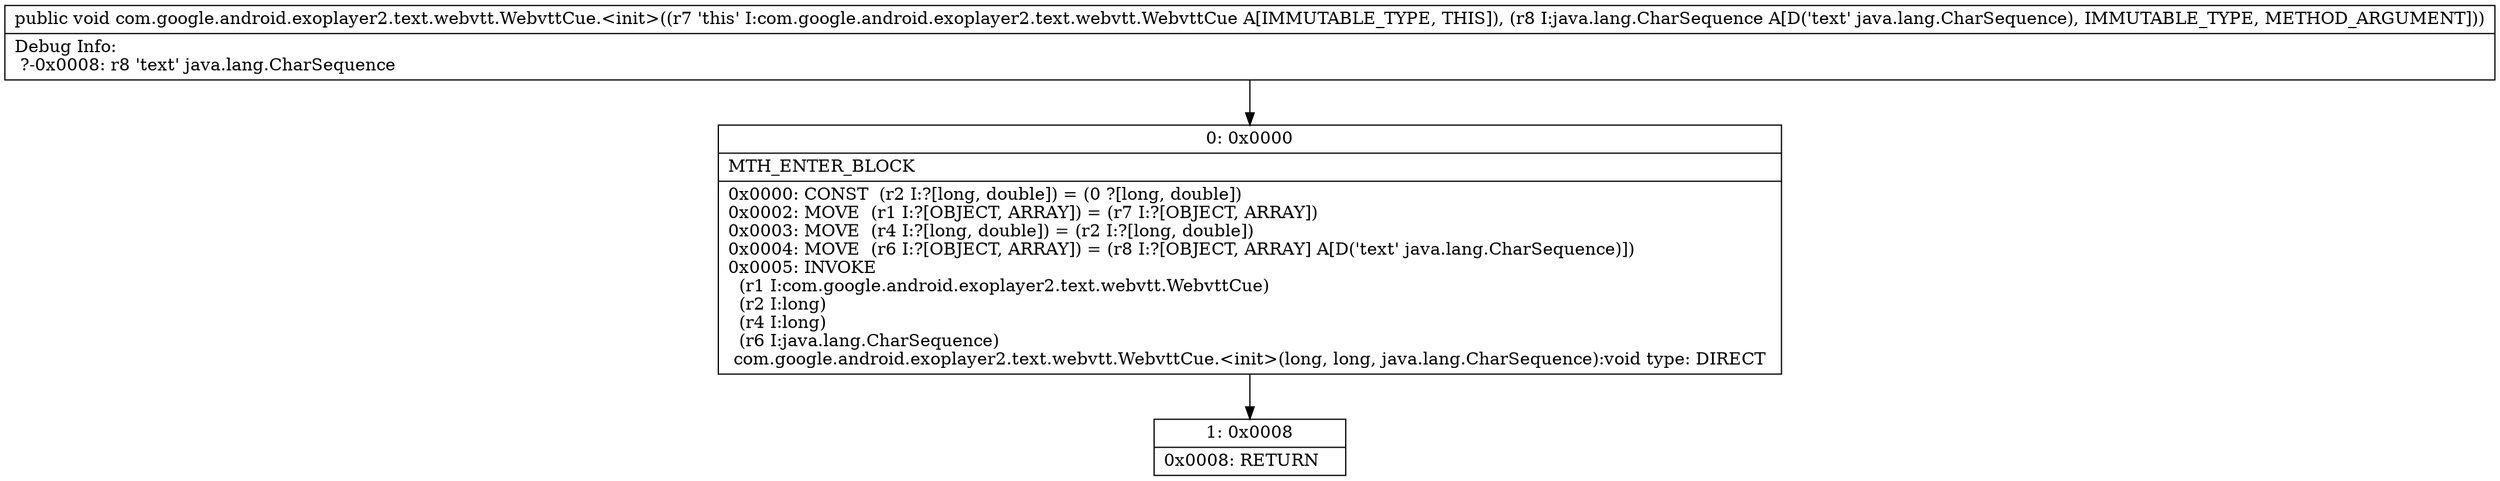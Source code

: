 digraph "CFG forcom.google.android.exoplayer2.text.webvtt.WebvttCue.\<init\>(Ljava\/lang\/CharSequence;)V" {
Node_0 [shape=record,label="{0\:\ 0x0000|MTH_ENTER_BLOCK\l|0x0000: CONST  (r2 I:?[long, double]) = (0 ?[long, double]) \l0x0002: MOVE  (r1 I:?[OBJECT, ARRAY]) = (r7 I:?[OBJECT, ARRAY]) \l0x0003: MOVE  (r4 I:?[long, double]) = (r2 I:?[long, double]) \l0x0004: MOVE  (r6 I:?[OBJECT, ARRAY]) = (r8 I:?[OBJECT, ARRAY] A[D('text' java.lang.CharSequence)]) \l0x0005: INVOKE  \l  (r1 I:com.google.android.exoplayer2.text.webvtt.WebvttCue)\l  (r2 I:long)\l  (r4 I:long)\l  (r6 I:java.lang.CharSequence)\l com.google.android.exoplayer2.text.webvtt.WebvttCue.\<init\>(long, long, java.lang.CharSequence):void type: DIRECT \l}"];
Node_1 [shape=record,label="{1\:\ 0x0008|0x0008: RETURN   \l}"];
MethodNode[shape=record,label="{public void com.google.android.exoplayer2.text.webvtt.WebvttCue.\<init\>((r7 'this' I:com.google.android.exoplayer2.text.webvtt.WebvttCue A[IMMUTABLE_TYPE, THIS]), (r8 I:java.lang.CharSequence A[D('text' java.lang.CharSequence), IMMUTABLE_TYPE, METHOD_ARGUMENT]))  | Debug Info:\l  ?\-0x0008: r8 'text' java.lang.CharSequence\l}"];
MethodNode -> Node_0;
Node_0 -> Node_1;
}

